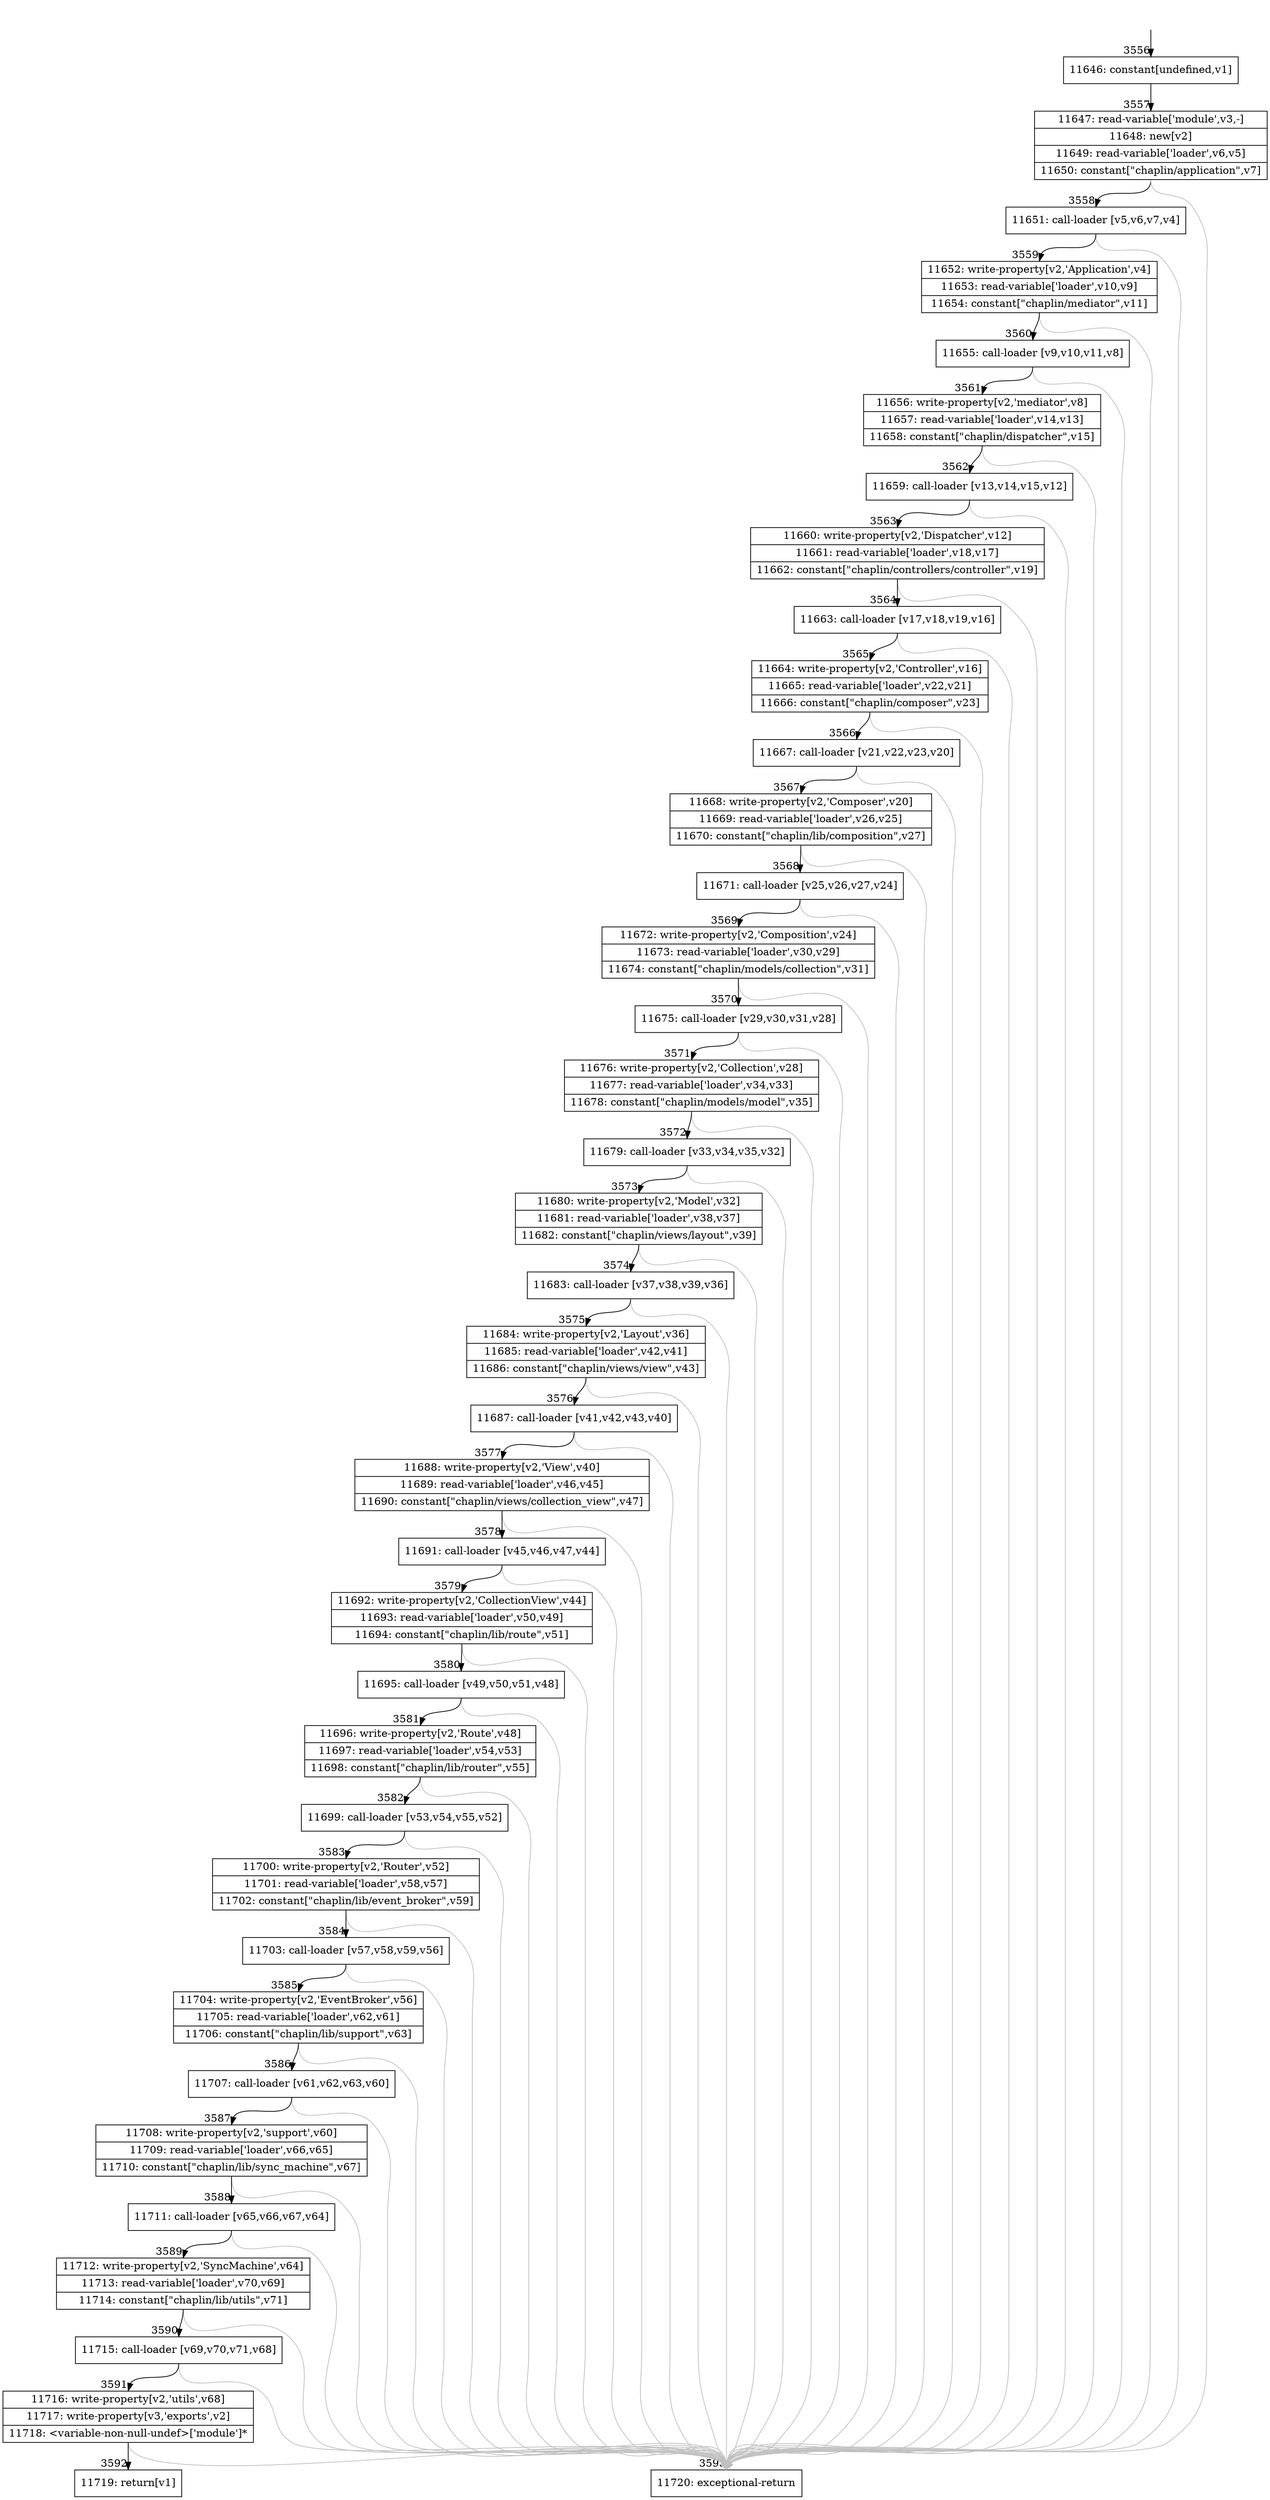 digraph {
rankdir="TD"
BB_entry279[shape=none,label=""];
BB_entry279 -> BB3556 [tailport=s, headport=n, headlabel="    3556"]
BB3556 [shape=record label="{11646: constant[undefined,v1]}" ] 
BB3556 -> BB3557 [tailport=s, headport=n, headlabel="      3557"]
BB3557 [shape=record label="{11647: read-variable['module',v3,-]|11648: new[v2]|11649: read-variable['loader',v6,v5]|11650: constant[\"chaplin/application\",v7]}" ] 
BB3557 -> BB3558 [tailport=s, headport=n, headlabel="      3558"]
BB3557 -> BB3593 [tailport=s, headport=n, color=gray, headlabel="      3593"]
BB3558 [shape=record label="{11651: call-loader [v5,v6,v7,v4]}" ] 
BB3558 -> BB3559 [tailport=s, headport=n, headlabel="      3559"]
BB3558 -> BB3593 [tailport=s, headport=n, color=gray]
BB3559 [shape=record label="{11652: write-property[v2,'Application',v4]|11653: read-variable['loader',v10,v9]|11654: constant[\"chaplin/mediator\",v11]}" ] 
BB3559 -> BB3560 [tailport=s, headport=n, headlabel="      3560"]
BB3559 -> BB3593 [tailport=s, headport=n, color=gray]
BB3560 [shape=record label="{11655: call-loader [v9,v10,v11,v8]}" ] 
BB3560 -> BB3561 [tailport=s, headport=n, headlabel="      3561"]
BB3560 -> BB3593 [tailport=s, headport=n, color=gray]
BB3561 [shape=record label="{11656: write-property[v2,'mediator',v8]|11657: read-variable['loader',v14,v13]|11658: constant[\"chaplin/dispatcher\",v15]}" ] 
BB3561 -> BB3562 [tailport=s, headport=n, headlabel="      3562"]
BB3561 -> BB3593 [tailport=s, headport=n, color=gray]
BB3562 [shape=record label="{11659: call-loader [v13,v14,v15,v12]}" ] 
BB3562 -> BB3563 [tailport=s, headport=n, headlabel="      3563"]
BB3562 -> BB3593 [tailport=s, headport=n, color=gray]
BB3563 [shape=record label="{11660: write-property[v2,'Dispatcher',v12]|11661: read-variable['loader',v18,v17]|11662: constant[\"chaplin/controllers/controller\",v19]}" ] 
BB3563 -> BB3564 [tailport=s, headport=n, headlabel="      3564"]
BB3563 -> BB3593 [tailport=s, headport=n, color=gray]
BB3564 [shape=record label="{11663: call-loader [v17,v18,v19,v16]}" ] 
BB3564 -> BB3565 [tailport=s, headport=n, headlabel="      3565"]
BB3564 -> BB3593 [tailport=s, headport=n, color=gray]
BB3565 [shape=record label="{11664: write-property[v2,'Controller',v16]|11665: read-variable['loader',v22,v21]|11666: constant[\"chaplin/composer\",v23]}" ] 
BB3565 -> BB3566 [tailport=s, headport=n, headlabel="      3566"]
BB3565 -> BB3593 [tailport=s, headport=n, color=gray]
BB3566 [shape=record label="{11667: call-loader [v21,v22,v23,v20]}" ] 
BB3566 -> BB3567 [tailport=s, headport=n, headlabel="      3567"]
BB3566 -> BB3593 [tailport=s, headport=n, color=gray]
BB3567 [shape=record label="{11668: write-property[v2,'Composer',v20]|11669: read-variable['loader',v26,v25]|11670: constant[\"chaplin/lib/composition\",v27]}" ] 
BB3567 -> BB3568 [tailport=s, headport=n, headlabel="      3568"]
BB3567 -> BB3593 [tailport=s, headport=n, color=gray]
BB3568 [shape=record label="{11671: call-loader [v25,v26,v27,v24]}" ] 
BB3568 -> BB3569 [tailport=s, headport=n, headlabel="      3569"]
BB3568 -> BB3593 [tailport=s, headport=n, color=gray]
BB3569 [shape=record label="{11672: write-property[v2,'Composition',v24]|11673: read-variable['loader',v30,v29]|11674: constant[\"chaplin/models/collection\",v31]}" ] 
BB3569 -> BB3570 [tailport=s, headport=n, headlabel="      3570"]
BB3569 -> BB3593 [tailport=s, headport=n, color=gray]
BB3570 [shape=record label="{11675: call-loader [v29,v30,v31,v28]}" ] 
BB3570 -> BB3571 [tailport=s, headport=n, headlabel="      3571"]
BB3570 -> BB3593 [tailport=s, headport=n, color=gray]
BB3571 [shape=record label="{11676: write-property[v2,'Collection',v28]|11677: read-variable['loader',v34,v33]|11678: constant[\"chaplin/models/model\",v35]}" ] 
BB3571 -> BB3572 [tailport=s, headport=n, headlabel="      3572"]
BB3571 -> BB3593 [tailport=s, headport=n, color=gray]
BB3572 [shape=record label="{11679: call-loader [v33,v34,v35,v32]}" ] 
BB3572 -> BB3573 [tailport=s, headport=n, headlabel="      3573"]
BB3572 -> BB3593 [tailport=s, headport=n, color=gray]
BB3573 [shape=record label="{11680: write-property[v2,'Model',v32]|11681: read-variable['loader',v38,v37]|11682: constant[\"chaplin/views/layout\",v39]}" ] 
BB3573 -> BB3574 [tailport=s, headport=n, headlabel="      3574"]
BB3573 -> BB3593 [tailport=s, headport=n, color=gray]
BB3574 [shape=record label="{11683: call-loader [v37,v38,v39,v36]}" ] 
BB3574 -> BB3575 [tailport=s, headport=n, headlabel="      3575"]
BB3574 -> BB3593 [tailport=s, headport=n, color=gray]
BB3575 [shape=record label="{11684: write-property[v2,'Layout',v36]|11685: read-variable['loader',v42,v41]|11686: constant[\"chaplin/views/view\",v43]}" ] 
BB3575 -> BB3576 [tailport=s, headport=n, headlabel="      3576"]
BB3575 -> BB3593 [tailport=s, headport=n, color=gray]
BB3576 [shape=record label="{11687: call-loader [v41,v42,v43,v40]}" ] 
BB3576 -> BB3577 [tailport=s, headport=n, headlabel="      3577"]
BB3576 -> BB3593 [tailport=s, headport=n, color=gray]
BB3577 [shape=record label="{11688: write-property[v2,'View',v40]|11689: read-variable['loader',v46,v45]|11690: constant[\"chaplin/views/collection_view\",v47]}" ] 
BB3577 -> BB3578 [tailport=s, headport=n, headlabel="      3578"]
BB3577 -> BB3593 [tailport=s, headport=n, color=gray]
BB3578 [shape=record label="{11691: call-loader [v45,v46,v47,v44]}" ] 
BB3578 -> BB3579 [tailport=s, headport=n, headlabel="      3579"]
BB3578 -> BB3593 [tailport=s, headport=n, color=gray]
BB3579 [shape=record label="{11692: write-property[v2,'CollectionView',v44]|11693: read-variable['loader',v50,v49]|11694: constant[\"chaplin/lib/route\",v51]}" ] 
BB3579 -> BB3580 [tailport=s, headport=n, headlabel="      3580"]
BB3579 -> BB3593 [tailport=s, headport=n, color=gray]
BB3580 [shape=record label="{11695: call-loader [v49,v50,v51,v48]}" ] 
BB3580 -> BB3581 [tailport=s, headport=n, headlabel="      3581"]
BB3580 -> BB3593 [tailport=s, headport=n, color=gray]
BB3581 [shape=record label="{11696: write-property[v2,'Route',v48]|11697: read-variable['loader',v54,v53]|11698: constant[\"chaplin/lib/router\",v55]}" ] 
BB3581 -> BB3582 [tailport=s, headport=n, headlabel="      3582"]
BB3581 -> BB3593 [tailport=s, headport=n, color=gray]
BB3582 [shape=record label="{11699: call-loader [v53,v54,v55,v52]}" ] 
BB3582 -> BB3583 [tailport=s, headport=n, headlabel="      3583"]
BB3582 -> BB3593 [tailport=s, headport=n, color=gray]
BB3583 [shape=record label="{11700: write-property[v2,'Router',v52]|11701: read-variable['loader',v58,v57]|11702: constant[\"chaplin/lib/event_broker\",v59]}" ] 
BB3583 -> BB3584 [tailport=s, headport=n, headlabel="      3584"]
BB3583 -> BB3593 [tailport=s, headport=n, color=gray]
BB3584 [shape=record label="{11703: call-loader [v57,v58,v59,v56]}" ] 
BB3584 -> BB3585 [tailport=s, headport=n, headlabel="      3585"]
BB3584 -> BB3593 [tailport=s, headport=n, color=gray]
BB3585 [shape=record label="{11704: write-property[v2,'EventBroker',v56]|11705: read-variable['loader',v62,v61]|11706: constant[\"chaplin/lib/support\",v63]}" ] 
BB3585 -> BB3586 [tailport=s, headport=n, headlabel="      3586"]
BB3585 -> BB3593 [tailport=s, headport=n, color=gray]
BB3586 [shape=record label="{11707: call-loader [v61,v62,v63,v60]}" ] 
BB3586 -> BB3587 [tailport=s, headport=n, headlabel="      3587"]
BB3586 -> BB3593 [tailport=s, headport=n, color=gray]
BB3587 [shape=record label="{11708: write-property[v2,'support',v60]|11709: read-variable['loader',v66,v65]|11710: constant[\"chaplin/lib/sync_machine\",v67]}" ] 
BB3587 -> BB3588 [tailport=s, headport=n, headlabel="      3588"]
BB3587 -> BB3593 [tailport=s, headport=n, color=gray]
BB3588 [shape=record label="{11711: call-loader [v65,v66,v67,v64]}" ] 
BB3588 -> BB3589 [tailport=s, headport=n, headlabel="      3589"]
BB3588 -> BB3593 [tailport=s, headport=n, color=gray]
BB3589 [shape=record label="{11712: write-property[v2,'SyncMachine',v64]|11713: read-variable['loader',v70,v69]|11714: constant[\"chaplin/lib/utils\",v71]}" ] 
BB3589 -> BB3590 [tailport=s, headport=n, headlabel="      3590"]
BB3589 -> BB3593 [tailport=s, headport=n, color=gray]
BB3590 [shape=record label="{11715: call-loader [v69,v70,v71,v68]}" ] 
BB3590 -> BB3591 [tailport=s, headport=n, headlabel="      3591"]
BB3590 -> BB3593 [tailport=s, headport=n, color=gray]
BB3591 [shape=record label="{11716: write-property[v2,'utils',v68]|11717: write-property[v3,'exports',v2]|11718: \<variable-non-null-undef\>['module']*}" ] 
BB3591 -> BB3592 [tailport=s, headport=n, headlabel="      3592"]
BB3591 -> BB3593 [tailport=s, headport=n, color=gray]
BB3592 [shape=record label="{11719: return[v1]}" ] 
BB3593 [shape=record label="{11720: exceptional-return}" ] 
//#$~ 3081
}

